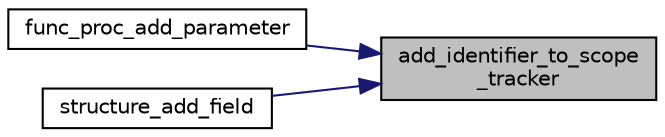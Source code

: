 digraph "add_identifier_to_scope_tracker"
{
 // LATEX_PDF_SIZE
  edge [fontname="Helvetica",fontsize="10",labelfontname="Helvetica",labelfontsize="10"];
  node [fontname="Helvetica",fontsize="10",shape=record];
  rankdir="RL";
  Node1 [label="add_identifier_to_scope\l_tracker",height=0.2,width=0.4,color="black", fillcolor="grey75", style="filled", fontcolor="black",tooltip=" "];
  Node1 -> Node2 [dir="back",color="midnightblue",fontsize="10",style="solid",fontname="Helvetica"];
  Node2 [label="func_proc_add_parameter",height=0.2,width=0.4,color="black", fillcolor="white", style="filled",URL="$dc/d66/func__proc__manager_8c.html#a0f1715a0fb584002923b90035a0405cd",tooltip="Adds a parameter to the current function or procedure context."];
  Node1 -> Node3 [dir="back",color="midnightblue",fontsize="10",style="solid",fontname="Helvetica"];
  Node3 [label="structure_add_field",height=0.2,width=0.4,color="black", fillcolor="white", style="filled",URL="$d1/da1/structure__manager_8c.html#a91ddb0e97f567e2ee1c85cdf6cb4833c",tooltip="Adds a field to the current structure declaration."];
}

